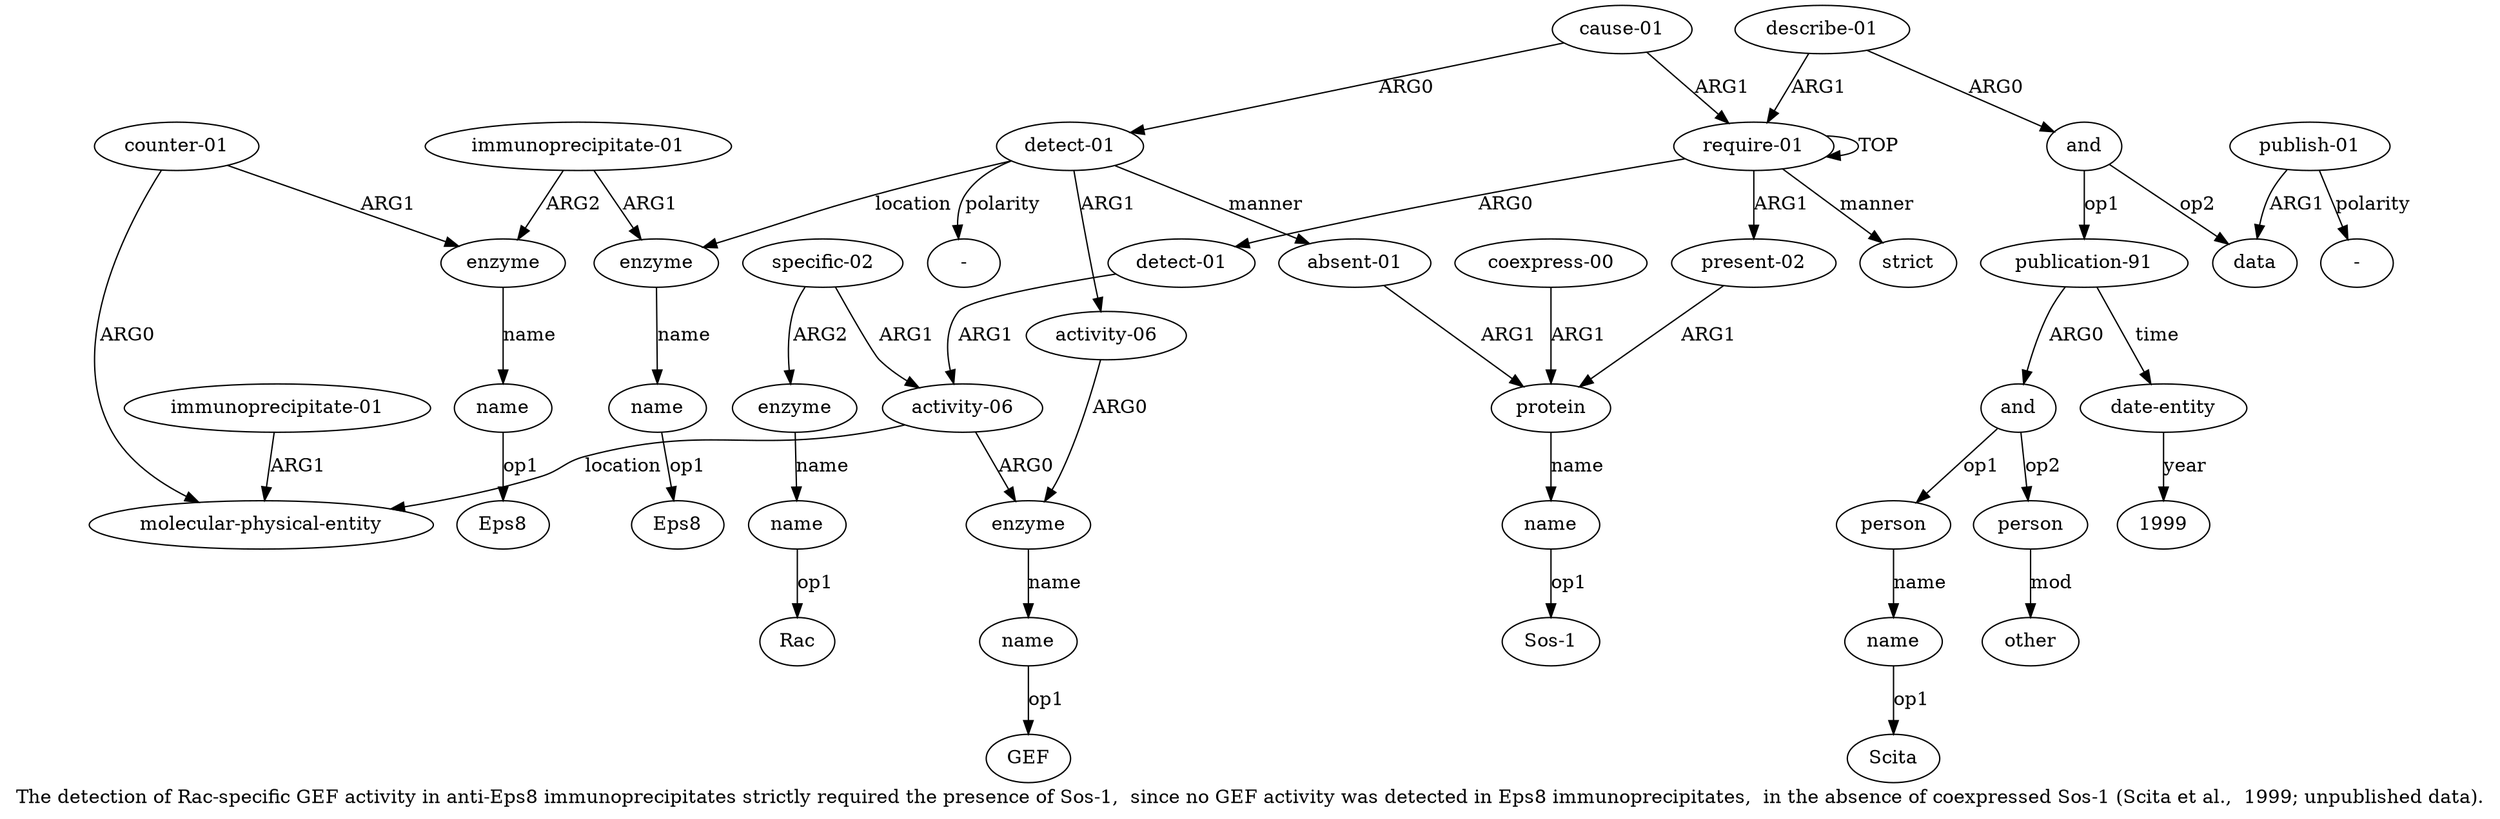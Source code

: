 digraph  {
	graph [label="The detection of Rac-specific GEF activity in anti-Eps8 immunoprecipitates strictly required the presence of Sos-1,  since no GEF \
activity was detected in Eps8 immunoprecipitates,  in the absence of coexpressed Sos-1 (Scita et al.,  1999; unpublished data)."];
	node [label="\N"];
	a20	 [color=black,
		gold_ind=20,
		gold_label="activity-06",
		label="activity-06",
		test_ind=20,
		test_label="activity-06"];
	a3	 [color=black,
		gold_ind=3,
		gold_label=enzyme,
		label=enzyme,
		test_ind=3,
		test_label=enzyme];
	a20 -> a3 [key=0,
	color=black,
	gold_label=ARG0,
	label=ARG0,
	test_label=ARG0];
a21 [color=black,
	gold_ind=21,
	gold_label="absent-01",
	label="absent-01",
	test_ind=21,
	test_label="absent-01"];
a14 [color=black,
	gold_ind=14,
	gold_label=protein,
	label=protein,
	test_ind=14,
	test_label=protein];
a21 -> a14 [key=0,
color=black,
gold_label=ARG1,
label=ARG1,
test_label=ARG1];
a22 [color=black,
gold_ind=22,
gold_label=enzyme,
label=enzyme,
test_ind=22,
test_label=enzyme];
a23 [color=black,
gold_ind=23,
gold_label=name,
label=name,
test_ind=23,
test_label=name];
a22 -> a23 [key=0,
color=black,
gold_label=name,
label=name,
test_label=name];
"a23 Eps8" [color=black,
gold_ind=-1,
gold_label=Eps8,
label=Eps8,
test_ind=-1,
test_label=Eps8];
a23 -> "a23 Eps8" [key=0,
color=black,
gold_label=op1,
label=op1,
test_label=op1];
a24 [color=black,
gold_ind=24,
gold_label="immunoprecipitate-01",
label="immunoprecipitate-01",
test_ind=24,
test_label="immunoprecipitate-01"];
a24 -> a22 [key=0,
color=black,
gold_label=ARG1,
label=ARG1,
test_label=ARG1];
a8 [color=black,
gold_ind=8,
gold_label=enzyme,
label=enzyme,
test_ind=8,
test_label=enzyme];
a24 -> a8 [key=0,
color=black,
gold_label=ARG2,
label=ARG2,
test_label=ARG2];
a25 [color=black,
gold_ind=25,
gold_label="describe-01",
label="describe-01",
test_ind=25,
test_label="describe-01"];
a26 [color=black,
gold_ind=26,
gold_label=and,
label=and,
test_ind=26,
test_label=and];
a25 -> a26 [key=0,
color=black,
gold_label=ARG0,
label=ARG0,
test_label=ARG0];
a0 [color=black,
gold_ind=0,
gold_label="require-01",
label="require-01",
test_ind=0,
test_label="require-01"];
a25 -> a0 [key=0,
color=black,
gold_label=ARG1,
label=ARG1,
test_label=ARG1];
a27 [color=black,
gold_ind=27,
gold_label="publication-91",
label="publication-91",
test_ind=27,
test_label="publication-91"];
a26 -> a27 [key=0,
color=black,
gold_label=op1,
label=op1,
test_label=op1];
a34 [color=black,
gold_ind=34,
gold_label=data,
label=data,
test_ind=34,
test_label=data];
a26 -> a34 [key=0,
color=black,
gold_label=op2,
label=op2,
test_label=op2];
a28 [color=black,
gold_ind=28,
gold_label=and,
label=and,
test_ind=28,
test_label=and];
a27 -> a28 [key=0,
color=black,
gold_label=ARG0,
label=ARG0,
test_label=ARG0];
a33 [color=black,
gold_ind=33,
gold_label="date-entity",
label="date-entity",
test_ind=33,
test_label="date-entity"];
a27 -> a33 [key=0,
color=black,
gold_label=time,
label=time,
test_label=time];
a29 [color=black,
gold_ind=29,
gold_label=person,
label=person,
test_ind=29,
test_label=person];
a28 -> a29 [key=0,
color=black,
gold_label=op1,
label=op1,
test_label=op1];
a31 [color=black,
gold_ind=31,
gold_label=person,
label=person,
test_ind=31,
test_label=person];
a28 -> a31 [key=0,
color=black,
gold_label=op2,
label=op2,
test_label=op2];
a30 [color=black,
gold_ind=30,
gold_label=name,
label=name,
test_ind=30,
test_label=name];
a29 -> a30 [key=0,
color=black,
gold_label=name,
label=name,
test_label=name];
a32 [color=black,
gold_ind=32,
gold_label=other,
label=other,
test_ind=32,
test_label=other];
a31 -> a32 [key=0,
color=black,
gold_label=mod,
label=mod,
test_label=mod];
"a30 Scita" [color=black,
gold_ind=-1,
gold_label=Scita,
label=Scita,
test_ind=-1,
test_label=Scita];
a30 -> "a30 Scita" [key=0,
color=black,
gold_label=op1,
label=op1,
test_label=op1];
"a33 1999" [color=black,
gold_ind=-1,
gold_label=1999,
label=1999,
test_ind=-1,
test_label=1999];
a33 -> "a33 1999" [key=0,
color=black,
gold_label=year,
label=year,
test_label=year];
a35 [color=black,
gold_ind=35,
gold_label="publish-01",
label="publish-01",
test_ind=35,
test_label="publish-01"];
a35 -> a34 [key=0,
color=black,
gold_label=ARG1,
label=ARG1,
test_label=ARG1];
"a35 -" [color=black,
gold_ind=-1,
gold_label="-",
label="-",
test_ind=-1,
test_label="-"];
a35 -> "a35 -" [key=0,
color=black,
gold_label=polarity,
label=polarity,
test_label=polarity];
"a4 GEF" [color=black,
gold_ind=-1,
gold_label=GEF,
label=GEF,
test_ind=-1,
test_label=GEF];
a15 [color=black,
gold_ind=15,
gold_label=name,
label=name,
test_ind=15,
test_label=name];
"a15 Sos-1" [color=black,
gold_ind=-1,
gold_label="Sos-1",
label="Sos-1",
test_ind=-1,
test_label="Sos-1"];
a15 -> "a15 Sos-1" [key=0,
color=black,
gold_label=op1,
label=op1,
test_label=op1];
a14 -> a15 [key=0,
color=black,
gold_label=name,
label=name,
test_label=name];
a17 [color=black,
gold_ind=17,
gold_label="strict",
label="strict",
test_ind=17,
test_label="strict"];
a16 [color=black,
gold_ind=16,
gold_label="coexpress-00",
label="coexpress-00",
test_ind=16,
test_label="coexpress-00"];
a16 -> a14 [key=0,
color=black,
gold_label=ARG1,
label=ARG1,
test_label=ARG1];
a11 [color=black,
gold_ind=11,
gold_label=enzyme,
label=enzyme,
test_ind=11,
test_label=enzyme];
a12 [color=black,
gold_ind=12,
gold_label=name,
label=name,
test_ind=12,
test_label=name];
a11 -> a12 [key=0,
color=black,
gold_label=name,
label=name,
test_label=name];
a10 [color=black,
gold_ind=10,
gold_label="specific-02",
label="specific-02",
test_ind=10,
test_label="specific-02"];
a10 -> a11 [key=0,
color=black,
gold_label=ARG2,
label=ARG2,
test_label=ARG2];
a2 [color=black,
gold_ind=2,
gold_label="activity-06",
label="activity-06",
test_ind=2,
test_label="activity-06"];
a10 -> a2 [key=0,
color=black,
gold_label=ARG1,
label=ARG1,
test_label=ARG1];
a13 [color=black,
gold_ind=13,
gold_label="present-02",
label="present-02",
test_ind=13,
test_label="present-02"];
a13 -> a14 [key=0,
color=black,
gold_label=ARG1,
label=ARG1,
test_label=ARG1];
"a12 Rac" [color=black,
gold_ind=-1,
gold_label=Rac,
label=Rac,
test_ind=-1,
test_label=Rac];
a12 -> "a12 Rac" [key=0,
color=black,
gold_label=op1,
label=op1,
test_label=op1];
a19 [color=black,
gold_ind=19,
gold_label="detect-01",
label="detect-01",
test_ind=19,
test_label="detect-01"];
a19 -> a20 [key=0,
color=black,
gold_label=ARG1,
label=ARG1,
test_label=ARG1];
a19 -> a21 [key=0,
color=black,
gold_label=manner,
label=manner,
test_label=manner];
a19 -> a22 [key=0,
color=black,
gold_label=location,
label=location,
test_label=location];
"a19 -" [color=black,
gold_ind=-1,
gold_label="-",
label="-",
test_ind=-1,
test_label="-"];
a19 -> "a19 -" [key=0,
color=black,
gold_label=polarity,
label=polarity,
test_label=polarity];
a18 [color=black,
gold_ind=18,
gold_label="cause-01",
label="cause-01",
test_ind=18,
test_label="cause-01"];
a18 -> a19 [key=0,
color=black,
gold_label=ARG0,
label=ARG0,
test_label=ARG0];
a18 -> a0 [key=0,
color=black,
gold_label=ARG1,
label=ARG1,
test_label=ARG1];
a1 [color=black,
gold_ind=1,
gold_label="detect-01",
label="detect-01",
test_ind=1,
test_label="detect-01"];
a1 -> a2 [key=0,
color=black,
gold_label=ARG1,
label=ARG1,
test_label=ARG1];
a0 -> a17 [key=0,
color=black,
gold_label=manner,
label=manner,
test_label=manner];
a0 -> a13 [key=0,
color=black,
gold_label=ARG1,
label=ARG1,
test_label=ARG1];
a0 -> a1 [key=0,
color=black,
gold_label=ARG0,
label=ARG0,
test_label=ARG0];
a0 -> a0 [key=0,
color=black,
gold_label=TOP,
label=TOP,
test_label=TOP];
a4 [color=black,
gold_ind=4,
gold_label=name,
label=name,
test_ind=4,
test_label=name];
a3 -> a4 [key=0,
color=black,
gold_label=name,
label=name,
test_label=name];
a2 -> a3 [key=0,
color=black,
gold_label=ARG0,
label=ARG0,
test_label=ARG0];
a5 [color=black,
gold_ind=5,
gold_label="molecular-physical-entity",
label="molecular-physical-entity",
test_ind=5,
test_label="molecular-physical-entity"];
a2 -> a5 [key=0,
color=black,
gold_label=location,
label=location,
test_label=location];
a4 -> "a4 GEF" [key=0,
color=black,
gold_label=op1,
label=op1,
test_label=op1];
a7 [color=black,
gold_ind=7,
gold_label="counter-01",
label="counter-01",
test_ind=7,
test_label="counter-01"];
a7 -> a5 [key=0,
color=black,
gold_label=ARG0,
label=ARG0,
test_label=ARG0];
a7 -> a8 [key=0,
color=black,
gold_label=ARG1,
label=ARG1,
test_label=ARG1];
a6 [color=black,
gold_ind=6,
gold_label="immunoprecipitate-01",
label="immunoprecipitate-01",
test_ind=6,
test_label="immunoprecipitate-01"];
a6 -> a5 [key=0,
color=black,
gold_label=ARG1,
label=ARG1,
test_label=ARG1];
a9 [color=black,
gold_ind=9,
gold_label=name,
label=name,
test_ind=9,
test_label=name];
"a9 Eps8" [color=black,
gold_ind=-1,
gold_label=Eps8,
label=Eps8,
test_ind=-1,
test_label=Eps8];
a9 -> "a9 Eps8" [key=0,
color=black,
gold_label=op1,
label=op1,
test_label=op1];
a8 -> a9 [key=0,
color=black,
gold_label=name,
label=name,
test_label=name];
}
